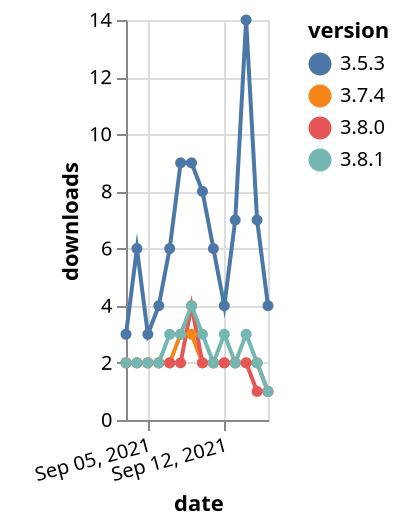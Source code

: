 {"$schema": "https://vega.github.io/schema/vega-lite/v5.json", "description": "A simple bar chart with embedded data.", "data": {"values": [{"date": "2021-09-03", "total": 2804, "delta": 2, "version": "3.7.4"}, {"date": "2021-09-04", "total": 2806, "delta": 2, "version": "3.7.4"}, {"date": "2021-09-05", "total": 2808, "delta": 2, "version": "3.7.4"}, {"date": "2021-09-06", "total": 2810, "delta": 2, "version": "3.7.4"}, {"date": "2021-09-07", "total": 2812, "delta": 2, "version": "3.7.4"}, {"date": "2021-09-08", "total": 2815, "delta": 3, "version": "3.7.4"}, {"date": "2021-09-09", "total": 2818, "delta": 3, "version": "3.7.4"}, {"date": "2021-09-10", "total": 2820, "delta": 2, "version": "3.7.4"}, {"date": "2021-09-11", "total": 2822, "delta": 2, "version": "3.7.4"}, {"date": "2021-09-12", "total": 2824, "delta": 2, "version": "3.7.4"}, {"date": "2021-09-13", "total": 2826, "delta": 2, "version": "3.7.4"}, {"date": "2021-09-14", "total": 2828, "delta": 2, "version": "3.7.4"}, {"date": "2021-09-15", "total": 2830, "delta": 2, "version": "3.7.4"}, {"date": "2021-09-16", "total": 2831, "delta": 1, "version": "3.7.4"}, {"date": "2021-09-03", "total": 2070, "delta": 2, "version": "3.8.0"}, {"date": "2021-09-04", "total": 2072, "delta": 2, "version": "3.8.0"}, {"date": "2021-09-05", "total": 2074, "delta": 2, "version": "3.8.0"}, {"date": "2021-09-06", "total": 2076, "delta": 2, "version": "3.8.0"}, {"date": "2021-09-07", "total": 2078, "delta": 2, "version": "3.8.0"}, {"date": "2021-09-08", "total": 2080, "delta": 2, "version": "3.8.0"}, {"date": "2021-09-09", "total": 2084, "delta": 4, "version": "3.8.0"}, {"date": "2021-09-10", "total": 2086, "delta": 2, "version": "3.8.0"}, {"date": "2021-09-11", "total": 2088, "delta": 2, "version": "3.8.0"}, {"date": "2021-09-12", "total": 2090, "delta": 2, "version": "3.8.0"}, {"date": "2021-09-13", "total": 2092, "delta": 2, "version": "3.8.0"}, {"date": "2021-09-14", "total": 2094, "delta": 2, "version": "3.8.0"}, {"date": "2021-09-15", "total": 2095, "delta": 1, "version": "3.8.0"}, {"date": "2021-09-16", "total": 2096, "delta": 1, "version": "3.8.0"}, {"date": "2021-09-03", "total": 6440, "delta": 3, "version": "3.5.3"}, {"date": "2021-09-04", "total": 6446, "delta": 6, "version": "3.5.3"}, {"date": "2021-09-05", "total": 6449, "delta": 3, "version": "3.5.3"}, {"date": "2021-09-06", "total": 6453, "delta": 4, "version": "3.5.3"}, {"date": "2021-09-07", "total": 6459, "delta": 6, "version": "3.5.3"}, {"date": "2021-09-08", "total": 6468, "delta": 9, "version": "3.5.3"}, {"date": "2021-09-09", "total": 6477, "delta": 9, "version": "3.5.3"}, {"date": "2021-09-10", "total": 6485, "delta": 8, "version": "3.5.3"}, {"date": "2021-09-11", "total": 6491, "delta": 6, "version": "3.5.3"}, {"date": "2021-09-12", "total": 6495, "delta": 4, "version": "3.5.3"}, {"date": "2021-09-13", "total": 6502, "delta": 7, "version": "3.5.3"}, {"date": "2021-09-14", "total": 6516, "delta": 14, "version": "3.5.3"}, {"date": "2021-09-15", "total": 6523, "delta": 7, "version": "3.5.3"}, {"date": "2021-09-16", "total": 6527, "delta": 4, "version": "3.5.3"}, {"date": "2021-09-03", "total": 2129, "delta": 2, "version": "3.8.1"}, {"date": "2021-09-04", "total": 2131, "delta": 2, "version": "3.8.1"}, {"date": "2021-09-05", "total": 2133, "delta": 2, "version": "3.8.1"}, {"date": "2021-09-06", "total": 2135, "delta": 2, "version": "3.8.1"}, {"date": "2021-09-07", "total": 2138, "delta": 3, "version": "3.8.1"}, {"date": "2021-09-08", "total": 2141, "delta": 3, "version": "3.8.1"}, {"date": "2021-09-09", "total": 2145, "delta": 4, "version": "3.8.1"}, {"date": "2021-09-10", "total": 2148, "delta": 3, "version": "3.8.1"}, {"date": "2021-09-11", "total": 2150, "delta": 2, "version": "3.8.1"}, {"date": "2021-09-12", "total": 2153, "delta": 3, "version": "3.8.1"}, {"date": "2021-09-13", "total": 2155, "delta": 2, "version": "3.8.1"}, {"date": "2021-09-14", "total": 2158, "delta": 3, "version": "3.8.1"}, {"date": "2021-09-15", "total": 2160, "delta": 2, "version": "3.8.1"}, {"date": "2021-09-16", "total": 2161, "delta": 1, "version": "3.8.1"}]}, "width": "container", "mark": {"type": "line", "point": {"filled": true}}, "encoding": {"x": {"field": "date", "type": "temporal", "timeUnit": "yearmonthdate", "title": "date", "axis": {"labelAngle": -15}}, "y": {"field": "delta", "type": "quantitative", "title": "downloads"}, "color": {"field": "version", "type": "nominal"}, "tooltip": {"field": "delta"}}}